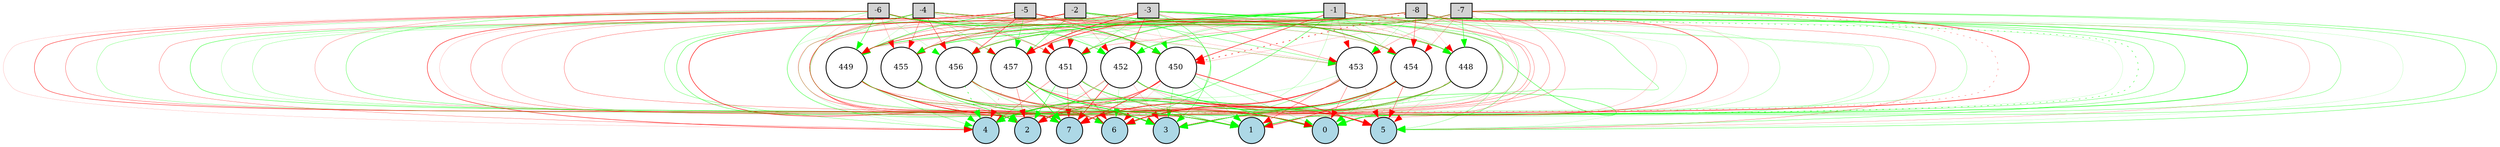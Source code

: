 digraph {
	node [fontsize=9 height=0.2 shape=circle width=0.2]
	-1 [fillcolor=lightgray shape=box style=filled]
	-2 [fillcolor=lightgray shape=box style=filled]
	-3 [fillcolor=lightgray shape=box style=filled]
	-4 [fillcolor=lightgray shape=box style=filled]
	-5 [fillcolor=lightgray shape=box style=filled]
	-6 [fillcolor=lightgray shape=box style=filled]
	-7 [fillcolor=lightgray shape=box style=filled]
	-8 [fillcolor=lightgray shape=box style=filled]
	0 [fillcolor=lightblue style=filled]
	1 [fillcolor=lightblue style=filled]
	2 [fillcolor=lightblue style=filled]
	3 [fillcolor=lightblue style=filled]
	4 [fillcolor=lightblue style=filled]
	5 [fillcolor=lightblue style=filled]
	6 [fillcolor=lightblue style=filled]
	7 [fillcolor=lightblue style=filled]
	448 [fillcolor=white style=filled]
	449 [fillcolor=white style=filled]
	450 [fillcolor=white style=filled]
	451 [fillcolor=white style=filled]
	452 [fillcolor=white style=filled]
	453 [fillcolor=white style=filled]
	454 [fillcolor=white style=filled]
	455 [fillcolor=white style=filled]
	456 [fillcolor=white style=filled]
	457 [fillcolor=white style=filled]
	-1 -> 448 [color=green penwidth=0.22362107665717645 style=solid]
	-1 -> 449 [color=green penwidth=0.5804390496752176 style=solid]
	-1 -> 450 [color=red penwidth=0.5856939295741314 style=solid]
	-1 -> 451 [color=red penwidth=0.13253087270906058 style=solid]
	-1 -> 452 [color=red penwidth=0.12679521519029152 style=solid]
	-1 -> 453 [color=red penwidth=0.15887803775167814 style=solid]
	-1 -> 454 [color=green penwidth=0.18808444970819477 style=solid]
	-1 -> 455 [color=green penwidth=0.584745911384419 style=solid]
	-1 -> 456 [color=green penwidth=0.653830679168325 style=solid]
	-1 -> 457 [color=green penwidth=0.26091672492328566 style=solid]
	-2 -> 448 [color=red penwidth=0.17234192850159613 style=solid]
	-2 -> 449 [color=red penwidth=0.26547304852786024 style=solid]
	-2 -> 450 [color=green penwidth=0.2061987391400124 style=solid]
	-2 -> 451 [color=red penwidth=0.5939558378445741 style=dotted]
	-2 -> 452 [color=red penwidth=0.15524283552383006 style=solid]
	-2 -> 453 [color=green penwidth=0.31136540700876214 style=solid]
	-2 -> 454 [color=green penwidth=0.6589961428111702 style=solid]
	-2 -> 455 [color=red penwidth=0.41220426411882893 style=solid]
	-2 -> 456 [color=green penwidth=0.10565341892200605 style=solid]
	-2 -> 457 [color=green penwidth=0.4031813267600186 style=solid]
	-3 -> 448 [color=red penwidth=0.21089899372514243 style=solid]
	-3 -> 449 [color=red penwidth=0.24614385833567726 style=solid]
	-3 -> 450 [color=green penwidth=0.13051445324363123 style=solid]
	-3 -> 451 [color=green penwidth=0.23411028142806242 style=solid]
	-3 -> 452 [color=red penwidth=0.5075293366171776 style=solid]
	-3 -> 453 [color=red penwidth=0.27719418171562765 style=solid]
	-3 -> 454 [color=green penwidth=0.2669653260061763 style=solid]
	-3 -> 455 [color=green penwidth=0.1758888026926022 style=solid]
	-3 -> 456 [color=red penwidth=0.20342456437585477 style=solid]
	-3 -> 457 [color=red penwidth=0.7441903218980555 style=solid]
	-4 -> 448 [color=red penwidth=0.4721215560392409 style=solid]
	-4 -> 449 [color=green penwidth=0.1227327266999321 style=solid]
	-4 -> 450 [color=red penwidth=0.14242218216332958 style=solid]
	-4 -> 451 [color=green penwidth=0.2906527776432329 style=solid]
	-4 -> 452 [color=green penwidth=0.24782334615498872 style=solid]
	-4 -> 453 [color=red penwidth=0.17991684354221898 style=solid]
	-4 -> 454 [color=green penwidth=0.207560620746056 style=solid]
	-4 -> 455 [color=red penwidth=0.323760229564659 style=solid]
	-4 -> 456 [color=red penwidth=0.4128954567415325 style=solid]
	-4 -> 457 [color=green penwidth=0.2522137591944864 style=solid]
	-5 -> 448 [color=green penwidth=0.2161238817038761 style=dotted]
	-5 -> 449 [color=green penwidth=0.4974626115771681 style=solid]
	-5 -> 450 [color=red penwidth=0.47888061490465295 style=solid]
	-5 -> 451 [color=red penwidth=0.10057096568223764 style=solid]
	-5 -> 452 [color=green penwidth=0.11652526750237722 style=solid]
	-5 -> 453 [color=red penwidth=0.1398191162284848 style=solid]
	-5 -> 454 [color=red penwidth=0.3034326030791364 style=solid]
	-5 -> 455 [color=red penwidth=0.2355734329706834 style=solid]
	-5 -> 456 [color=red penwidth=0.5206427447754408 style=solid]
	-5 -> 457 [color=green penwidth=0.3452866076163642 style=solid]
	-6 -> 448 [color=green penwidth=0.5419247790125686 style=solid]
	-6 -> 449 [color=green penwidth=0.41601952050401236 style=solid]
	-6 -> 450 [color=green penwidth=0.6749633760463768 style=solid]
	-6 -> 451 [color=red penwidth=0.31099855854306346 style=solid]
	-6 -> 452 [color=green penwidth=0.3194046295660954 style=solid]
	-6 -> 453 [color=green penwidth=0.18194249298658205 style=solid]
	-6 -> 454 [color=red penwidth=0.15212474812183135 style=solid]
	-6 -> 455 [color=red penwidth=0.18512414814232772 style=solid]
	-6 -> 456 [color=green penwidth=0.1464482505651991 style=solid]
	-6 -> 457 [color=red penwidth=0.21323078014614705 style=solid]
	-7 -> 448 [color=green penwidth=0.4596626542012421 style=solid]
	-7 -> 449 [color=green penwidth=0.35201876051983516 style=solid]
	-7 -> 450 [color=red penwidth=0.15130651432680278 style=solid]
	-7 -> 451 [color=green penwidth=0.5963509436752601 style=solid]
	-7 -> 452 [color=green penwidth=0.28105693791014247 style=solid]
	-7 -> 453 [color=red penwidth=0.23687068379792542 style=solid]
	-7 -> 454 [color=red penwidth=0.21778845363559207 style=solid]
	-7 -> 455 [color=red penwidth=0.4556672139718978 style=solid]
	-7 -> 456 [color=green penwidth=0.2839044788156418 style=solid]
	-7 -> 457 [color=red penwidth=0.2676948527006658 style=solid]
	-8 -> 448 [color=red penwidth=0.10641204638151515 style=solid]
	-8 -> 449 [color=red penwidth=0.5617417904694286 style=solid]
	-8 -> 450 [color=red penwidth=0.683377352096033 style=dotted]
	-8 -> 451 [color=red penwidth=0.22515593061834052 style=solid]
	-8 -> 452 [color=green penwidth=0.5605059077789255 style=solid]
	-8 -> 453 [color=green penwidth=0.16247750962133278 style=solid]
	-8 -> 454 [color=red penwidth=0.36354248082981 style=solid]
	-8 -> 455 [color=green penwidth=0.1385070902449254 style=solid]
	-8 -> 456 [color=red penwidth=0.14182948515371085 style=solid]
	-8 -> 457 [color=red penwidth=0.4312707656581043 style=solid]
	448 -> 0 [color=green penwidth=0.29972163918495787 style=dotted]
	448 -> 1 [color=red penwidth=0.10951964251469619 style=solid]
	448 -> 2 [color=green penwidth=0.5340640812861366 style=solid]
	448 -> 3 [color=green penwidth=0.40695328552123466 style=solid]
	448 -> 4 [color=red penwidth=0.494749791656234 style=solid]
	448 -> 5 [color=red penwidth=0.11382079327223871 style=solid]
	448 -> 6 [color=red penwidth=0.2970817877029831 style=solid]
	448 -> 7 [color=green penwidth=0.3653193526095815 style=solid]
	449 -> 0 [color=red penwidth=0.4796971933059989 style=solid]
	449 -> 1 [color=red penwidth=0.6317367779741111 style=solid]
	449 -> 2 [color=red penwidth=0.3729274070470202 style=solid]
	449 -> 3 [color=red penwidth=0.2057751841408148 style=solid]
	449 -> 4 [color=green penwidth=0.277646488276553 style=solid]
	449 -> 5 [color=red penwidth=0.2686051570325826 style=solid]
	449 -> 6 [color=green penwidth=0.13019497772350172 style=solid]
	449 -> 7 [color=green penwidth=0.18432381132773693 style=solid]
	450 -> 0 [color=green penwidth=0.2440829088205688 style=solid]
	450 -> 1 [color=green penwidth=0.23309943137674582 style=solid]
	450 -> 2 [color=red penwidth=0.524072413012262 style=solid]
	450 -> 3 [color=green penwidth=0.28876811303798183 style=solid]
	450 -> 4 [color=red penwidth=0.24352940708724397 style=solid]
	450 -> 5 [color=red penwidth=0.6763138623540291 style=solid]
	450 -> 6 [color=red penwidth=0.12344679274738829 style=solid]
	450 -> 7 [color=red penwidth=0.6277678922219062 style=solid]
	451 -> 0 [color=red penwidth=0.3117544040723557 style=solid]
	451 -> 1 [color=green penwidth=0.4490764910493241 style=solid]
	451 -> 2 [color=green penwidth=0.4240439085338603 style=solid]
	451 -> 3 [color=red penwidth=0.13351332022966844 style=solid]
	451 -> 4 [color=red penwidth=0.31779076947363705 style=solid]
	451 -> 5 [color=green penwidth=0.1918808966891183 style=solid]
	451 -> 6 [color=red penwidth=0.32828063638770233 style=solid]
	451 -> 7 [color=red penwidth=0.36405386279872 style=solid]
	452 -> 0 [color=green penwidth=0.6746315829998861 style=solid]
	452 -> 1 [color=green penwidth=0.1484009410921226 style=solid]
	452 -> 2 [color=red penwidth=0.36083639424230296 style=solid]
	452 -> 3 [color=red penwidth=0.17665041882365023 style=solid]
	452 -> 4 [color=green penwidth=0.1278552567775332 style=solid]
	452 -> 5 [color=red penwidth=0.2103568076036797 style=solid]
	452 -> 6 [color=green penwidth=0.18066624309633705 style=solid]
	452 -> 7 [color=red penwidth=0.617091685140027 style=solid]
	453 -> 0 [color=red penwidth=0.29933942593936236 style=solid]
	453 -> 1 [color=red penwidth=0.36157773722757525 style=solid]
	453 -> 2 [color=red penwidth=0.13167320556721726 style=solid]
	453 -> 3 [color=green penwidth=0.3284383828626059 style=solid]
	453 -> 4 [color=green penwidth=0.15295418459968996 style=solid]
	453 -> 5 [color=red penwidth=0.11715273983605998 style=solid]
	453 -> 6 [color=red penwidth=0.39040059193917065 style=solid]
	453 -> 7 [color=red penwidth=0.4914002837064687 style=solid]
	454 -> 0 [color=green penwidth=0.19855395140687077 style=solid]
	454 -> 1 [color=red penwidth=0.49668664051725375 style=solid]
	454 -> 2 [color=red penwidth=0.18333011834269064 style=solid]
	454 -> 3 [color=green penwidth=0.37986107870901586 style=solid]
	454 -> 4 [color=green penwidth=0.8161392065522809 style=solid]
	454 -> 5 [color=red penwidth=0.369696597370864 style=solid]
	454 -> 6 [color=red penwidth=0.5935474208090101 style=solid]
	454 -> 7 [color=red penwidth=0.4816882311874884 style=solid]
	455 -> 0 [color=green penwidth=0.48356071391852573 style=solid]
	455 -> 1 [color=green penwidth=0.5423328503434128 style=solid]
	455 -> 2 [color=green penwidth=0.5153658280134826 style=solid]
	455 -> 3 [color=green penwidth=0.37283904510547095 style=solid]
	455 -> 4 [color=green penwidth=0.141841438101505 style=solid]
	455 -> 5 [color=red penwidth=0.17334116666741897 style=solid]
	455 -> 6 [color=red penwidth=0.43343154722887367 style=solid]
	455 -> 7 [color=green penwidth=0.1279413417024602 style=solid]
	456 -> 0 [color=red penwidth=0.29115175694123374 style=solid]
	456 -> 1 [color=green penwidth=0.35146349992223624 style=solid]
	456 -> 2 [color=green penwidth=0.15745913961627545 style=solid]
	456 -> 3 [color=red penwidth=0.36224166558953785 style=solid]
	456 -> 4 [color=green penwidth=0.6086022365093943 style=dotted]
	456 -> 5 [color=red penwidth=0.13092471485327753 style=solid]
	456 -> 6 [color=red penwidth=0.21017133940190613 style=solid]
	456 -> 7 [color=green penwidth=0.23925081356182834 style=solid]
	457 -> 0 [color=red penwidth=0.4561634449234848 style=solid]
	457 -> 1 [color=green penwidth=0.18316475936184773 style=solid]
	457 -> 2 [color=red penwidth=0.2975436203362727 style=solid]
	457 -> 3 [color=green penwidth=0.8100685717344179 style=solid]
	457 -> 4 [color=red penwidth=0.26292905477397216 style=dotted]
	457 -> 5 [color=red penwidth=0.2462452098208683 style=solid]
	457 -> 6 [color=green penwidth=0.18928662359948073 style=solid]
	457 -> 7 [color=green penwidth=0.657393992118639 style=solid]
	-1 -> 0 [color=green penwidth=0.6216686678869393 style=solid]
	-1 -> 1 [color=green penwidth=0.1092348157750696 style=solid]
	-1 -> 2 [color=green penwidth=0.17000370580924856 style=solid]
	-1 -> 3 [color=red penwidth=0.24950406267817174 style=solid]
	-1 -> 4 [color=green penwidth=0.41206392740037145 style=solid]
	-1 -> 5 [color=red penwidth=0.17422654173359053 style=solid]
	-1 -> 6 [color=red penwidth=0.2819815639686236 style=solid]
	-1 -> 7 [color=red penwidth=0.11683725234440634 style=solid]
	-2 -> 0 [color=red penwidth=0.1532144441109758 style=solid]
	-2 -> 1 [color=green penwidth=0.28600273382658736 style=solid]
	-2 -> 2 [color=green penwidth=0.37618507608639873 style=solid]
	-2 -> 3 [color=green penwidth=0.3727502813684642 style=solid]
	-2 -> 4 [color=green penwidth=0.27136525009594026 style=solid]
	-2 -> 5 [color=red penwidth=0.2556959319700335 style=solid]
	-2 -> 6 [color=red penwidth=0.37090621978533167 style=solid]
	-2 -> 7 [color=red penwidth=0.5956943570371218 style=solid]
	-3 -> 0 [color=green penwidth=0.1973773065910433 style=solid]
	-3 -> 1 [color=green penwidth=0.15026734352990243 style=solid]
	-3 -> 2 [color=red penwidth=0.3258041436604223 style=solid]
	-3 -> 3 [color=green penwidth=0.4250097505125231 style=solid]
	-3 -> 4 [color=green penwidth=0.12981576716781293 style=solid]
	-3 -> 5 [color=green penwidth=0.310096351027931 style=solid]
	-3 -> 6 [color=green penwidth=0.3686943563921745 style=solid]
	-3 -> 7 [color=red penwidth=0.3476239282644687 style=solid]
	-4 -> 0 [color=green penwidth=0.3292182157966129 style=solid]
	-4 -> 1 [color=red penwidth=0.2789282499853596 style=solid]
	-4 -> 2 [color=green penwidth=0.39275275842933444 style=solid]
	-4 -> 3 [color=green penwidth=0.1386405032117635 style=solid]
	-4 -> 4 [color=red penwidth=0.24944344637044386 style=solid]
	-4 -> 5 [color=green penwidth=0.23562336004006576 style=solid]
	-4 -> 6 [color=green penwidth=0.21633002245109095 style=solid]
	-4 -> 7 [color=green penwidth=0.1612176608506169 style=solid]
	-5 -> 0 [color=green penwidth=0.33683204984370607 style=solid]
	-5 -> 1 [color=red penwidth=0.1281724150839759 style=solid]
	-5 -> 2 [color=red penwidth=0.12063191891259252 style=solid]
	-5 -> 3 [color=red penwidth=0.20030292310444803 style=solid]
	-5 -> 4 [color=red penwidth=0.5275593859144385 style=solid]
	-5 -> 5 [color=green penwidth=0.10544391845485707 style=solid]
	-5 -> 6 [color=red penwidth=0.19035051835325756 style=solid]
	-5 -> 7 [color=red penwidth=0.29650897070490834 style=solid]
	-6 -> 0 [color=green penwidth=0.32803608483853686 style=solid]
	-6 -> 1 [color=red penwidth=0.21429336809520652 style=solid]
	-6 -> 2 [color=red penwidth=0.4474462637530252 style=solid]
	-6 -> 3 [color=green penwidth=0.3310305818760316 style=solid]
	-6 -> 4 [color=red penwidth=0.11444649799752082 style=solid]
	-6 -> 5 [color=red penwidth=0.1081101831445708 style=solid]
	-6 -> 6 [color=green penwidth=0.22629225778407555 style=solid]
	-6 -> 7 [color=red penwidth=0.29231808207377996 style=solid]
	-7 -> 0 [color=green penwidth=0.31727490717782936 style=solid]
	-7 -> 1 [color=green penwidth=0.30410197634270686 style=solid]
	-7 -> 2 [color=green penwidth=0.21161907949730824 style=solid]
	-7 -> 3 [color=red penwidth=0.26271094191482625 style=solid]
	-7 -> 4 [color=red penwidth=0.1811172006773196 style=solid]
	-7 -> 5 [color=green penwidth=0.34348596834006817 style=solid]
	-7 -> 6 [color=red penwidth=0.6465391545309203 style=solid]
	-7 -> 7 [color=red penwidth=0.26783264558332015 style=dotted]
	-8 -> 0 [color=green penwidth=0.2653278213737734 style=solid]
	-8 -> 1 [color=green penwidth=0.4558358652291864 style=dotted]
	-8 -> 2 [color=red penwidth=0.5091784993887196 style=solid]
	-8 -> 3 [color=red penwidth=0.26573910485350893 style=solid]
	-8 -> 4 [color=green penwidth=0.21190524108083786 style=solid]
	-8 -> 5 [color=green penwidth=0.11285051578863675 style=solid]
	-8 -> 6 [color=green penwidth=0.16767651075736895 style=solid]
	-8 -> 7 [color=red penwidth=0.13204039695259606 style=solid]
}
